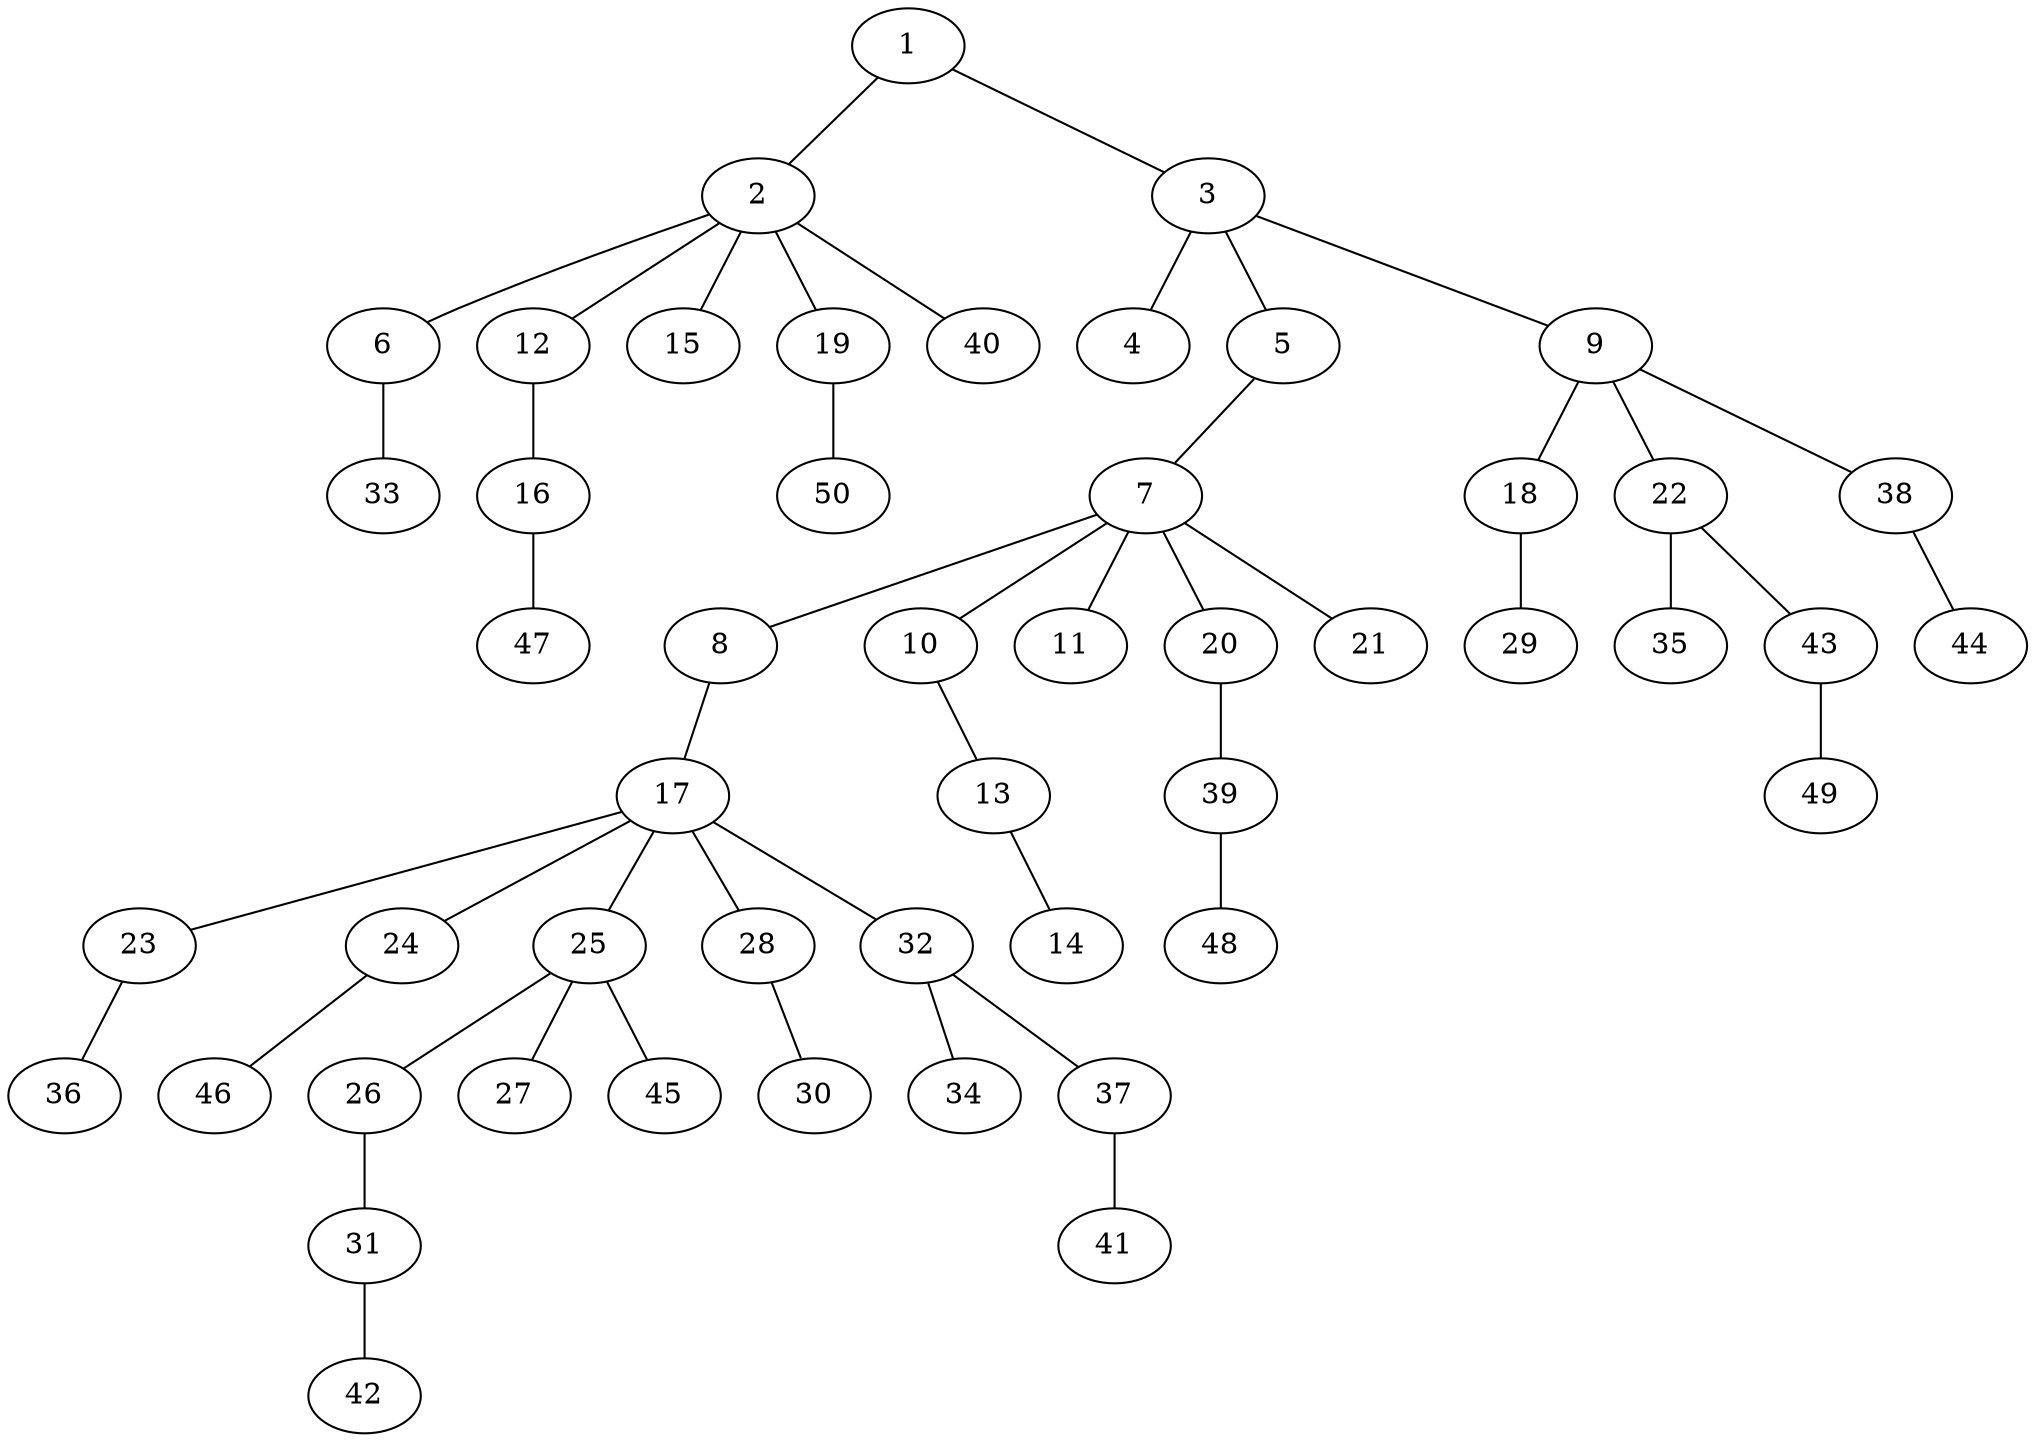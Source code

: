 graph graphname {1--2
1--3
2--6
2--12
2--15
2--19
2--40
3--4
3--5
3--9
5--7
6--33
7--8
7--10
7--11
7--20
7--21
8--17
9--18
9--22
9--38
10--13
12--16
13--14
16--47
17--23
17--24
17--25
17--28
17--32
18--29
19--50
20--39
22--35
22--43
23--36
24--46
25--26
25--27
25--45
26--31
28--30
31--42
32--34
32--37
37--41
38--44
39--48
43--49
}